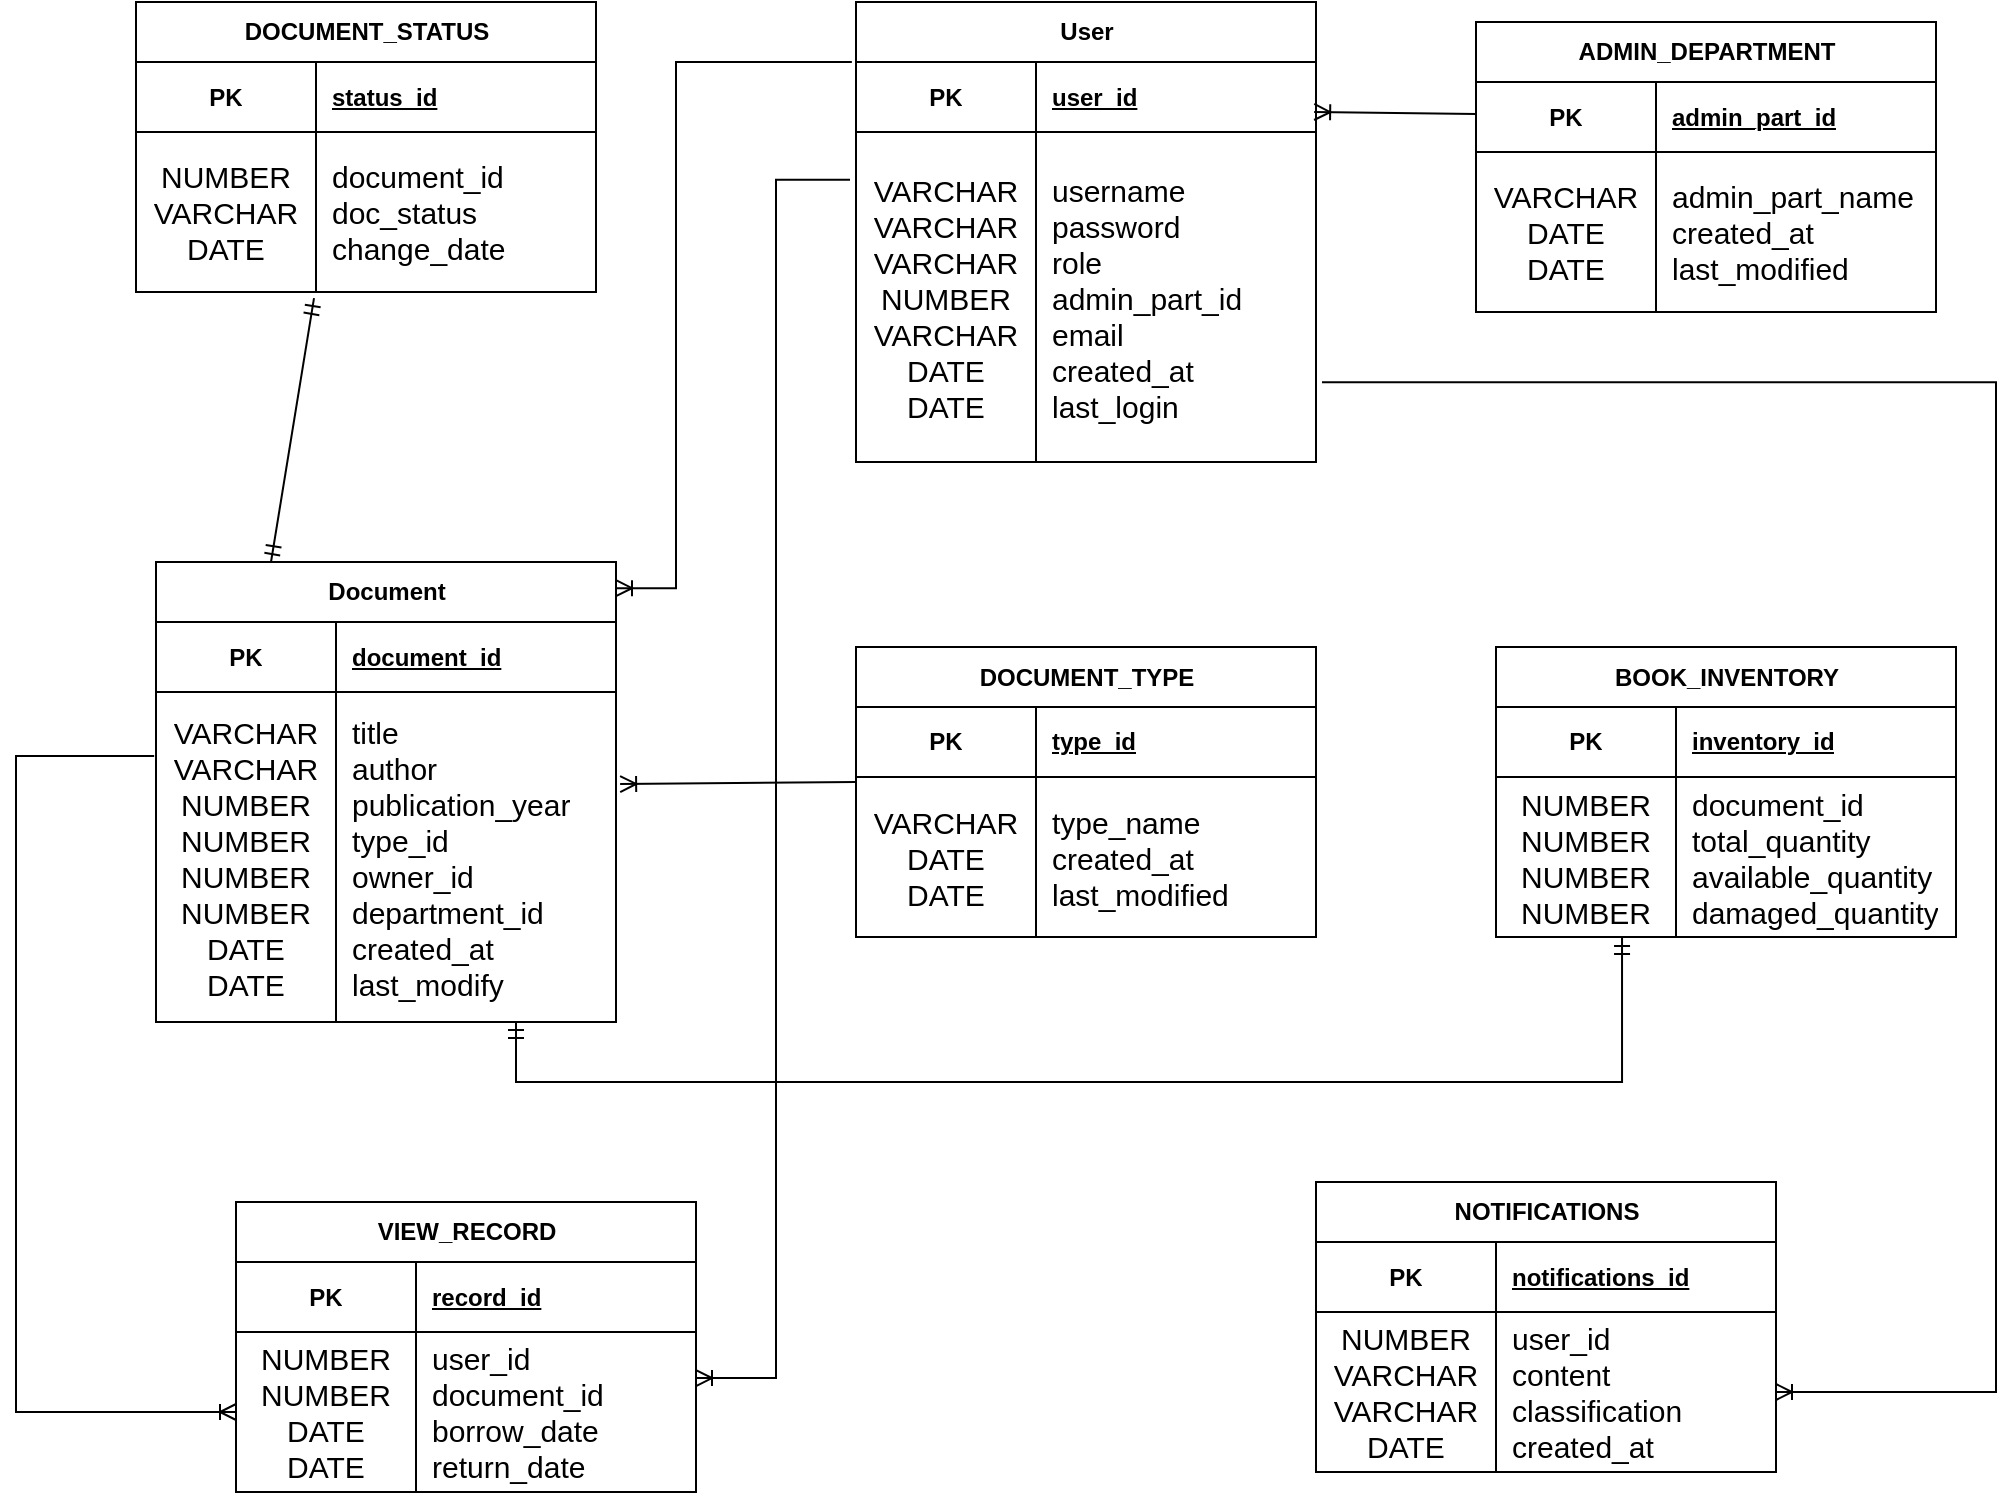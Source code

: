 <mxfile version="24.8.4">
  <diagram name="第 1 页" id="9jmE7oVvj7JaZ1GqrIMp">
    <mxGraphModel dx="1434" dy="738" grid="1" gridSize="10" guides="1" tooltips="1" connect="1" arrows="1" fold="1" page="1" pageScale="1" pageWidth="827" pageHeight="1169" math="0" shadow="0">
      <root>
        <mxCell id="0" />
        <mxCell id="1" parent="0" />
        <mxCell id="cNzb2y3prMMpDemAcMvB-57" value="Document" style="shape=table;startSize=30;container=1;collapsible=1;childLayout=tableLayout;fixedRows=1;rowLines=0;fontStyle=1;align=center;resizeLast=1;html=1;" vertex="1" parent="1">
          <mxGeometry x="200" y="330" width="230" height="230" as="geometry" />
        </mxCell>
        <mxCell id="cNzb2y3prMMpDemAcMvB-58" value="" style="shape=tableRow;horizontal=0;startSize=0;swimlaneHead=0;swimlaneBody=0;fillColor=none;collapsible=0;dropTarget=0;points=[[0,0.5],[1,0.5]];portConstraint=eastwest;top=0;left=0;right=0;bottom=1;" vertex="1" parent="cNzb2y3prMMpDemAcMvB-57">
          <mxGeometry y="30" width="230" height="35" as="geometry" />
        </mxCell>
        <mxCell id="cNzb2y3prMMpDemAcMvB-59" value="PK" style="shape=partialRectangle;connectable=0;fillColor=none;top=0;left=0;bottom=0;right=0;fontStyle=1;overflow=hidden;whiteSpace=wrap;html=1;" vertex="1" parent="cNzb2y3prMMpDemAcMvB-58">
          <mxGeometry width="90" height="35" as="geometry">
            <mxRectangle width="90" height="35" as="alternateBounds" />
          </mxGeometry>
        </mxCell>
        <mxCell id="cNzb2y3prMMpDemAcMvB-60" value="document_id" style="shape=partialRectangle;connectable=0;fillColor=none;top=0;left=0;bottom=0;right=0;align=left;spacingLeft=6;fontStyle=5;overflow=hidden;whiteSpace=wrap;html=1;" vertex="1" parent="cNzb2y3prMMpDemAcMvB-58">
          <mxGeometry x="90" width="140" height="35" as="geometry">
            <mxRectangle width="140" height="35" as="alternateBounds" />
          </mxGeometry>
        </mxCell>
        <mxCell id="cNzb2y3prMMpDemAcMvB-61" value="" style="shape=tableRow;horizontal=0;startSize=0;swimlaneHead=0;swimlaneBody=0;fillColor=none;collapsible=0;dropTarget=0;points=[[0,0.5],[1,0.5]];portConstraint=eastwest;top=0;left=0;right=0;bottom=0;" vertex="1" parent="cNzb2y3prMMpDemAcMvB-57">
          <mxGeometry y="65" width="230" height="165" as="geometry" />
        </mxCell>
        <mxCell id="cNzb2y3prMMpDemAcMvB-62" value="&lt;font style=&quot;font-size: 15px;&quot;&gt;VARCHAR&lt;/font&gt;&lt;div style=&quot;font-size: 15px;&quot;&gt;&lt;font style=&quot;font-size: 15px;&quot;&gt;VARCHAR&lt;/font&gt;&lt;/div&gt;&lt;div style=&quot;font-size: 15px;&quot;&gt;&lt;font style=&quot;font-size: 15px;&quot;&gt;NUMBER&lt;/font&gt;&lt;/div&gt;&lt;div style=&quot;font-size: 15px;&quot;&gt;&lt;font style=&quot;font-size: 15px;&quot;&gt;NUMBER&lt;/font&gt;&lt;/div&gt;&lt;div style=&quot;font-size: 15px;&quot;&gt;&lt;font style=&quot;font-size: 15px;&quot;&gt;NUMBER&lt;/font&gt;&lt;/div&gt;&lt;div style=&quot;font-size: 15px;&quot;&gt;&lt;font style=&quot;font-size: 15px;&quot;&gt;NUMBER&lt;/font&gt;&lt;/div&gt;&lt;div style=&quot;font-size: 15px;&quot;&gt;&lt;font style=&quot;font-size: 15px;&quot;&gt;DATE&lt;/font&gt;&lt;/div&gt;&lt;div style=&quot;font-size: 15px;&quot;&gt;&lt;font style=&quot;font-size: 15px;&quot;&gt;DATE&lt;/font&gt;&lt;/div&gt;" style="shape=partialRectangle;connectable=0;fillColor=none;top=0;left=0;bottom=0;right=0;editable=1;overflow=hidden;whiteSpace=wrap;html=1;" vertex="1" parent="cNzb2y3prMMpDemAcMvB-61">
          <mxGeometry width="90" height="165" as="geometry">
            <mxRectangle width="90" height="165" as="alternateBounds" />
          </mxGeometry>
        </mxCell>
        <mxCell id="cNzb2y3prMMpDemAcMvB-63" value="&lt;div&gt;&lt;div&gt;&lt;font style=&quot;font-size: 15px;&quot;&gt;title&lt;/font&gt;&lt;/div&gt;&lt;/div&gt;&lt;div&gt;&lt;font style=&quot;font-size: 15px;&quot;&gt;author&lt;/font&gt;&lt;/div&gt;&lt;div&gt;&lt;font style=&quot;font-size: 15px;&quot;&gt;publication_year&lt;/font&gt;&lt;/div&gt;&lt;div&gt;&lt;font style=&quot;font-size: 15px;&quot;&gt;type_id&lt;/font&gt;&lt;/div&gt;&lt;div&gt;&lt;font style=&quot;font-size: 15px;&quot;&gt;owner_id&lt;/font&gt;&lt;/div&gt;&lt;div&gt;&lt;font style=&quot;font-size: 15px;&quot;&gt;department_id&lt;/font&gt;&lt;/div&gt;&lt;div&gt;&lt;font style=&quot;font-size: 15px;&quot;&gt;created_at&lt;/font&gt;&lt;/div&gt;&lt;div&gt;&lt;font style=&quot;font-size: 15px;&quot;&gt;last_modify&lt;/font&gt;&lt;/div&gt;" style="shape=partialRectangle;connectable=0;fillColor=none;top=0;left=0;bottom=0;right=0;align=left;spacingLeft=6;overflow=hidden;whiteSpace=wrap;html=1;" vertex="1" parent="cNzb2y3prMMpDemAcMvB-61">
          <mxGeometry x="90" width="140" height="165" as="geometry">
            <mxRectangle width="140" height="165" as="alternateBounds" />
          </mxGeometry>
        </mxCell>
        <mxCell id="cNzb2y3prMMpDemAcMvB-70" value="User" style="shape=table;startSize=30;container=1;collapsible=1;childLayout=tableLayout;fixedRows=1;rowLines=0;fontStyle=1;align=center;resizeLast=1;html=1;" vertex="1" parent="1">
          <mxGeometry x="550" y="50" width="230" height="230" as="geometry" />
        </mxCell>
        <mxCell id="cNzb2y3prMMpDemAcMvB-71" value="" style="shape=tableRow;horizontal=0;startSize=0;swimlaneHead=0;swimlaneBody=0;fillColor=none;collapsible=0;dropTarget=0;points=[[0,0.5],[1,0.5]];portConstraint=eastwest;top=0;left=0;right=0;bottom=1;" vertex="1" parent="cNzb2y3prMMpDemAcMvB-70">
          <mxGeometry y="30" width="230" height="35" as="geometry" />
        </mxCell>
        <mxCell id="cNzb2y3prMMpDemAcMvB-72" value="PK" style="shape=partialRectangle;connectable=0;fillColor=none;top=0;left=0;bottom=0;right=0;fontStyle=1;overflow=hidden;whiteSpace=wrap;html=1;" vertex="1" parent="cNzb2y3prMMpDemAcMvB-71">
          <mxGeometry width="90" height="35" as="geometry">
            <mxRectangle width="90" height="35" as="alternateBounds" />
          </mxGeometry>
        </mxCell>
        <mxCell id="cNzb2y3prMMpDemAcMvB-73" value="user_id" style="shape=partialRectangle;connectable=0;fillColor=none;top=0;left=0;bottom=0;right=0;align=left;spacingLeft=6;fontStyle=5;overflow=hidden;whiteSpace=wrap;html=1;" vertex="1" parent="cNzb2y3prMMpDemAcMvB-71">
          <mxGeometry x="90" width="140" height="35" as="geometry">
            <mxRectangle width="140" height="35" as="alternateBounds" />
          </mxGeometry>
        </mxCell>
        <mxCell id="cNzb2y3prMMpDemAcMvB-74" value="" style="shape=tableRow;horizontal=0;startSize=0;swimlaneHead=0;swimlaneBody=0;fillColor=none;collapsible=0;dropTarget=0;points=[[0,0.5],[1,0.5]];portConstraint=eastwest;top=0;left=0;right=0;bottom=0;" vertex="1" parent="cNzb2y3prMMpDemAcMvB-70">
          <mxGeometry y="65" width="230" height="165" as="geometry" />
        </mxCell>
        <mxCell id="cNzb2y3prMMpDemAcMvB-75" value="&lt;div&gt;&lt;span style=&quot;font-size: 15px;&quot;&gt;VARCHAR&lt;/span&gt;&lt;/div&gt;&lt;div&gt;&lt;span style=&quot;font-size: 15px;&quot;&gt;VARCHAR&lt;/span&gt;&lt;span style=&quot;font-size: 15px;&quot;&gt;&lt;/span&gt;&lt;/div&gt;&lt;div&gt;&lt;span style=&quot;font-size: 15px;&quot;&gt;VARCHAR&lt;/span&gt;&lt;span style=&quot;font-size: 15px;&quot;&gt;&lt;/span&gt;&lt;/div&gt;&lt;div&gt;&lt;span style=&quot;font-size: 15px;&quot;&gt;NUMBER&lt;/span&gt;&lt;/div&gt;&lt;div&gt;&lt;span style=&quot;font-size: 15px;&quot;&gt;VARCHAR&lt;/span&gt;&lt;span style=&quot;font-size: 15px;&quot;&gt;&lt;/span&gt;&lt;/div&gt;&lt;div&gt;&lt;span style=&quot;font-size: 15px;&quot;&gt;DATE&lt;/span&gt;&lt;/div&gt;&lt;div&gt;&lt;span style=&quot;font-size: 15px;&quot;&gt;DATE&lt;/span&gt;&lt;/div&gt;" style="shape=partialRectangle;connectable=0;fillColor=none;top=0;left=0;bottom=0;right=0;editable=1;overflow=hidden;whiteSpace=wrap;html=1;" vertex="1" parent="cNzb2y3prMMpDemAcMvB-74">
          <mxGeometry width="90" height="165" as="geometry">
            <mxRectangle width="90" height="165" as="alternateBounds" />
          </mxGeometry>
        </mxCell>
        <mxCell id="cNzb2y3prMMpDemAcMvB-76" value="&lt;div&gt;&lt;div&gt;&lt;span style=&quot;font-size: 15px;&quot;&gt;username&lt;/span&gt;&lt;/div&gt;&lt;/div&gt;&lt;div&gt;&lt;span style=&quot;font-size: 15px;&quot;&gt;password&lt;/span&gt;&lt;/div&gt;&lt;div&gt;&lt;span style=&quot;font-size: 15px;&quot;&gt;role&lt;/span&gt;&lt;/div&gt;&lt;div&gt;&lt;span style=&quot;font-size: 15px;&quot;&gt;admin_part_id&lt;/span&gt;&lt;/div&gt;&lt;div&gt;&lt;span style=&quot;font-size: 15px;&quot;&gt;email&lt;/span&gt;&lt;/div&gt;&lt;div&gt;&lt;span style=&quot;font-size: 15px;&quot;&gt;created_at&lt;/span&gt;&lt;/div&gt;&lt;div&gt;&lt;span style=&quot;font-size: 15px;&quot;&gt;last_login&lt;/span&gt;&lt;/div&gt;" style="shape=partialRectangle;connectable=0;fillColor=none;top=0;left=0;bottom=0;right=0;align=left;spacingLeft=6;overflow=hidden;whiteSpace=wrap;html=1;" vertex="1" parent="cNzb2y3prMMpDemAcMvB-74">
          <mxGeometry x="90" width="140" height="165" as="geometry">
            <mxRectangle width="140" height="165" as="alternateBounds" />
          </mxGeometry>
        </mxCell>
        <mxCell id="cNzb2y3prMMpDemAcMvB-77" value="ADMIN_DEPARTMENT" style="shape=table;startSize=30;container=1;collapsible=1;childLayout=tableLayout;fixedRows=1;rowLines=0;fontStyle=1;align=center;resizeLast=1;html=1;" vertex="1" parent="1">
          <mxGeometry x="860" y="60" width="230" height="145" as="geometry" />
        </mxCell>
        <mxCell id="cNzb2y3prMMpDemAcMvB-78" value="" style="shape=tableRow;horizontal=0;startSize=0;swimlaneHead=0;swimlaneBody=0;fillColor=none;collapsible=0;dropTarget=0;points=[[0,0.5],[1,0.5]];portConstraint=eastwest;top=0;left=0;right=0;bottom=1;" vertex="1" parent="cNzb2y3prMMpDemAcMvB-77">
          <mxGeometry y="30" width="230" height="35" as="geometry" />
        </mxCell>
        <mxCell id="cNzb2y3prMMpDemAcMvB-79" value="PK" style="shape=partialRectangle;connectable=0;fillColor=none;top=0;left=0;bottom=0;right=0;fontStyle=1;overflow=hidden;whiteSpace=wrap;html=1;" vertex="1" parent="cNzb2y3prMMpDemAcMvB-78">
          <mxGeometry width="90" height="35" as="geometry">
            <mxRectangle width="90" height="35" as="alternateBounds" />
          </mxGeometry>
        </mxCell>
        <mxCell id="cNzb2y3prMMpDemAcMvB-80" value="admin_part_id" style="shape=partialRectangle;connectable=0;fillColor=none;top=0;left=0;bottom=0;right=0;align=left;spacingLeft=6;fontStyle=5;overflow=hidden;whiteSpace=wrap;html=1;" vertex="1" parent="cNzb2y3prMMpDemAcMvB-78">
          <mxGeometry x="90" width="140" height="35" as="geometry">
            <mxRectangle width="140" height="35" as="alternateBounds" />
          </mxGeometry>
        </mxCell>
        <mxCell id="cNzb2y3prMMpDemAcMvB-81" value="" style="shape=tableRow;horizontal=0;startSize=0;swimlaneHead=0;swimlaneBody=0;fillColor=none;collapsible=0;dropTarget=0;points=[[0,0.5],[1,0.5]];portConstraint=eastwest;top=0;left=0;right=0;bottom=0;" vertex="1" parent="cNzb2y3prMMpDemAcMvB-77">
          <mxGeometry y="65" width="230" height="80" as="geometry" />
        </mxCell>
        <mxCell id="cNzb2y3prMMpDemAcMvB-82" value="&lt;div&gt;&lt;span style=&quot;font-size: 15px;&quot;&gt;VARCHAR&lt;/span&gt;&lt;/div&gt;&lt;div&gt;&lt;span style=&quot;font-size: 15px;&quot;&gt;DATE&lt;/span&gt;&lt;/div&gt;&lt;div&gt;&lt;span style=&quot;font-size: 15px;&quot;&gt;DATE&lt;/span&gt;&lt;/div&gt;" style="shape=partialRectangle;connectable=0;fillColor=none;top=0;left=0;bottom=0;right=0;editable=1;overflow=hidden;whiteSpace=wrap;html=1;" vertex="1" parent="cNzb2y3prMMpDemAcMvB-81">
          <mxGeometry width="90" height="80" as="geometry">
            <mxRectangle width="90" height="80" as="alternateBounds" />
          </mxGeometry>
        </mxCell>
        <mxCell id="cNzb2y3prMMpDemAcMvB-83" value="&lt;span style=&quot;font-size: 15px;&quot;&gt;admin_part_name&lt;/span&gt;&lt;div&gt;&lt;span style=&quot;font-size: 15px;&quot;&gt;created_at&lt;/span&gt;&lt;/div&gt;&lt;div&gt;&lt;span style=&quot;font-size: 15px;&quot;&gt;last_modified&lt;/span&gt;&lt;/div&gt;" style="shape=partialRectangle;connectable=0;fillColor=none;top=0;left=0;bottom=0;right=0;align=left;spacingLeft=6;overflow=hidden;whiteSpace=wrap;html=1;" vertex="1" parent="cNzb2y3prMMpDemAcMvB-81">
          <mxGeometry x="90" width="140" height="80" as="geometry">
            <mxRectangle width="140" height="80" as="alternateBounds" />
          </mxGeometry>
        </mxCell>
        <mxCell id="cNzb2y3prMMpDemAcMvB-91" value="DOCUMENT_TYPE" style="shape=table;startSize=30;container=1;collapsible=1;childLayout=tableLayout;fixedRows=1;rowLines=0;fontStyle=1;align=center;resizeLast=1;html=1;" vertex="1" parent="1">
          <mxGeometry x="550" y="372.5" width="230" height="145" as="geometry" />
        </mxCell>
        <mxCell id="cNzb2y3prMMpDemAcMvB-92" value="" style="shape=tableRow;horizontal=0;startSize=0;swimlaneHead=0;swimlaneBody=0;fillColor=none;collapsible=0;dropTarget=0;points=[[0,0.5],[1,0.5]];portConstraint=eastwest;top=0;left=0;right=0;bottom=1;" vertex="1" parent="cNzb2y3prMMpDemAcMvB-91">
          <mxGeometry y="30" width="230" height="35" as="geometry" />
        </mxCell>
        <mxCell id="cNzb2y3prMMpDemAcMvB-93" value="PK" style="shape=partialRectangle;connectable=0;fillColor=none;top=0;left=0;bottom=0;right=0;fontStyle=1;overflow=hidden;whiteSpace=wrap;html=1;" vertex="1" parent="cNzb2y3prMMpDemAcMvB-92">
          <mxGeometry width="90" height="35" as="geometry">
            <mxRectangle width="90" height="35" as="alternateBounds" />
          </mxGeometry>
        </mxCell>
        <mxCell id="cNzb2y3prMMpDemAcMvB-94" value="type_id" style="shape=partialRectangle;connectable=0;fillColor=none;top=0;left=0;bottom=0;right=0;align=left;spacingLeft=6;fontStyle=5;overflow=hidden;whiteSpace=wrap;html=1;" vertex="1" parent="cNzb2y3prMMpDemAcMvB-92">
          <mxGeometry x="90" width="140" height="35" as="geometry">
            <mxRectangle width="140" height="35" as="alternateBounds" />
          </mxGeometry>
        </mxCell>
        <mxCell id="cNzb2y3prMMpDemAcMvB-95" value="" style="shape=tableRow;horizontal=0;startSize=0;swimlaneHead=0;swimlaneBody=0;fillColor=none;collapsible=0;dropTarget=0;points=[[0,0.5],[1,0.5]];portConstraint=eastwest;top=0;left=0;right=0;bottom=0;" vertex="1" parent="cNzb2y3prMMpDemAcMvB-91">
          <mxGeometry y="65" width="230" height="80" as="geometry" />
        </mxCell>
        <mxCell id="cNzb2y3prMMpDemAcMvB-96" value="&lt;div&gt;&lt;span style=&quot;font-size: 15px;&quot;&gt;VARCHAR&lt;/span&gt;&lt;/div&gt;&lt;div&gt;&lt;span style=&quot;font-size: 15px;&quot;&gt;DATE&lt;/span&gt;&lt;/div&gt;&lt;div&gt;&lt;span style=&quot;font-size: 15px;&quot;&gt;DATE&lt;/span&gt;&lt;/div&gt;" style="shape=partialRectangle;connectable=0;fillColor=none;top=0;left=0;bottom=0;right=0;editable=1;overflow=hidden;whiteSpace=wrap;html=1;" vertex="1" parent="cNzb2y3prMMpDemAcMvB-95">
          <mxGeometry width="90" height="80" as="geometry">
            <mxRectangle width="90" height="80" as="alternateBounds" />
          </mxGeometry>
        </mxCell>
        <mxCell id="cNzb2y3prMMpDemAcMvB-97" value="&lt;span style=&quot;font-size: 15px;&quot;&gt;type_name&lt;/span&gt;&lt;div&gt;&lt;span style=&quot;font-size: 15px;&quot;&gt;created_at&lt;/span&gt;&lt;/div&gt;&lt;div&gt;&lt;span style=&quot;font-size: 15px;&quot;&gt;last_modified&lt;/span&gt;&lt;/div&gt;" style="shape=partialRectangle;connectable=0;fillColor=none;top=0;left=0;bottom=0;right=0;align=left;spacingLeft=6;overflow=hidden;whiteSpace=wrap;html=1;" vertex="1" parent="cNzb2y3prMMpDemAcMvB-95">
          <mxGeometry x="90" width="140" height="80" as="geometry">
            <mxRectangle width="140" height="80" as="alternateBounds" />
          </mxGeometry>
        </mxCell>
        <mxCell id="cNzb2y3prMMpDemAcMvB-98" value="DOCUMENT_STATUS" style="shape=table;startSize=30;container=1;collapsible=1;childLayout=tableLayout;fixedRows=1;rowLines=0;fontStyle=1;align=center;resizeLast=1;html=1;" vertex="1" parent="1">
          <mxGeometry x="190" y="50" width="230" height="145" as="geometry" />
        </mxCell>
        <mxCell id="cNzb2y3prMMpDemAcMvB-99" value="" style="shape=tableRow;horizontal=0;startSize=0;swimlaneHead=0;swimlaneBody=0;fillColor=none;collapsible=0;dropTarget=0;points=[[0,0.5],[1,0.5]];portConstraint=eastwest;top=0;left=0;right=0;bottom=1;" vertex="1" parent="cNzb2y3prMMpDemAcMvB-98">
          <mxGeometry y="30" width="230" height="35" as="geometry" />
        </mxCell>
        <mxCell id="cNzb2y3prMMpDemAcMvB-100" value="PK" style="shape=partialRectangle;connectable=0;fillColor=none;top=0;left=0;bottom=0;right=0;fontStyle=1;overflow=hidden;whiteSpace=wrap;html=1;" vertex="1" parent="cNzb2y3prMMpDemAcMvB-99">
          <mxGeometry width="90" height="35" as="geometry">
            <mxRectangle width="90" height="35" as="alternateBounds" />
          </mxGeometry>
        </mxCell>
        <mxCell id="cNzb2y3prMMpDemAcMvB-101" value="status_id" style="shape=partialRectangle;connectable=0;fillColor=none;top=0;left=0;bottom=0;right=0;align=left;spacingLeft=6;fontStyle=5;overflow=hidden;whiteSpace=wrap;html=1;" vertex="1" parent="cNzb2y3prMMpDemAcMvB-99">
          <mxGeometry x="90" width="140" height="35" as="geometry">
            <mxRectangle width="140" height="35" as="alternateBounds" />
          </mxGeometry>
        </mxCell>
        <mxCell id="cNzb2y3prMMpDemAcMvB-102" value="" style="shape=tableRow;horizontal=0;startSize=0;swimlaneHead=0;swimlaneBody=0;fillColor=none;collapsible=0;dropTarget=0;points=[[0,0.5],[1,0.5]];portConstraint=eastwest;top=0;left=0;right=0;bottom=0;" vertex="1" parent="cNzb2y3prMMpDemAcMvB-98">
          <mxGeometry y="65" width="230" height="80" as="geometry" />
        </mxCell>
        <mxCell id="cNzb2y3prMMpDemAcMvB-103" value="&lt;div&gt;&lt;span style=&quot;font-size: 15px;&quot;&gt;NUMBER&lt;/span&gt;&lt;/div&gt;&lt;div&gt;&lt;span style=&quot;font-size: 15px;&quot;&gt;VARCHAR&lt;/span&gt;&lt;/div&gt;&lt;div&gt;&lt;span style=&quot;font-size: 15px;&quot;&gt;DATE&lt;/span&gt;&lt;/div&gt;" style="shape=partialRectangle;connectable=0;fillColor=none;top=0;left=0;bottom=0;right=0;editable=1;overflow=hidden;whiteSpace=wrap;html=1;" vertex="1" parent="cNzb2y3prMMpDemAcMvB-102">
          <mxGeometry width="90" height="80" as="geometry">
            <mxRectangle width="90" height="80" as="alternateBounds" />
          </mxGeometry>
        </mxCell>
        <mxCell id="cNzb2y3prMMpDemAcMvB-104" value="&lt;span style=&quot;font-size: 15px;&quot;&gt;document_id&lt;/span&gt;&lt;div&gt;&lt;span style=&quot;font-size: 15px;&quot;&gt;doc_status&lt;/span&gt;&lt;/div&gt;&lt;div&gt;&lt;span style=&quot;font-size: 15px;&quot;&gt;change_date&lt;/span&gt;&lt;/div&gt;" style="shape=partialRectangle;connectable=0;fillColor=none;top=0;left=0;bottom=0;right=0;align=left;spacingLeft=6;overflow=hidden;whiteSpace=wrap;html=1;" vertex="1" parent="cNzb2y3prMMpDemAcMvB-102">
          <mxGeometry x="90" width="140" height="80" as="geometry">
            <mxRectangle width="140" height="80" as="alternateBounds" />
          </mxGeometry>
        </mxCell>
        <mxCell id="cNzb2y3prMMpDemAcMvB-105" value="VIEW_RECORD" style="shape=table;startSize=30;container=1;collapsible=1;childLayout=tableLayout;fixedRows=1;rowLines=0;fontStyle=1;align=center;resizeLast=1;html=1;" vertex="1" parent="1">
          <mxGeometry x="240" y="650" width="230" height="145" as="geometry" />
        </mxCell>
        <mxCell id="cNzb2y3prMMpDemAcMvB-106" value="" style="shape=tableRow;horizontal=0;startSize=0;swimlaneHead=0;swimlaneBody=0;fillColor=none;collapsible=0;dropTarget=0;points=[[0,0.5],[1,0.5]];portConstraint=eastwest;top=0;left=0;right=0;bottom=1;" vertex="1" parent="cNzb2y3prMMpDemAcMvB-105">
          <mxGeometry y="30" width="230" height="35" as="geometry" />
        </mxCell>
        <mxCell id="cNzb2y3prMMpDemAcMvB-107" value="PK" style="shape=partialRectangle;connectable=0;fillColor=none;top=0;left=0;bottom=0;right=0;fontStyle=1;overflow=hidden;whiteSpace=wrap;html=1;" vertex="1" parent="cNzb2y3prMMpDemAcMvB-106">
          <mxGeometry width="90" height="35" as="geometry">
            <mxRectangle width="90" height="35" as="alternateBounds" />
          </mxGeometry>
        </mxCell>
        <mxCell id="cNzb2y3prMMpDemAcMvB-108" value="record_id" style="shape=partialRectangle;connectable=0;fillColor=none;top=0;left=0;bottom=0;right=0;align=left;spacingLeft=6;fontStyle=5;overflow=hidden;whiteSpace=wrap;html=1;" vertex="1" parent="cNzb2y3prMMpDemAcMvB-106">
          <mxGeometry x="90" width="140" height="35" as="geometry">
            <mxRectangle width="140" height="35" as="alternateBounds" />
          </mxGeometry>
        </mxCell>
        <mxCell id="cNzb2y3prMMpDemAcMvB-109" value="" style="shape=tableRow;horizontal=0;startSize=0;swimlaneHead=0;swimlaneBody=0;fillColor=none;collapsible=0;dropTarget=0;points=[[0,0.5],[1,0.5]];portConstraint=eastwest;top=0;left=0;right=0;bottom=0;" vertex="1" parent="cNzb2y3prMMpDemAcMvB-105">
          <mxGeometry y="65" width="230" height="80" as="geometry" />
        </mxCell>
        <mxCell id="cNzb2y3prMMpDemAcMvB-110" value="&lt;div&gt;&lt;span style=&quot;font-size: 15px;&quot;&gt;NUMBER&lt;/span&gt;&lt;/div&gt;&lt;div&gt;&lt;span style=&quot;font-size: 15px;&quot;&gt;NUMBER&lt;/span&gt;&lt;/div&gt;&lt;div&gt;&lt;span style=&quot;font-size: 15px;&quot;&gt;DATE&lt;/span&gt;&lt;/div&gt;&lt;div&gt;&lt;span style=&quot;font-size: 15px;&quot;&gt;DATE&lt;/span&gt;&lt;/div&gt;" style="shape=partialRectangle;connectable=0;fillColor=none;top=0;left=0;bottom=0;right=0;editable=1;overflow=hidden;whiteSpace=wrap;html=1;" vertex="1" parent="cNzb2y3prMMpDemAcMvB-109">
          <mxGeometry width="90" height="80" as="geometry">
            <mxRectangle width="90" height="80" as="alternateBounds" />
          </mxGeometry>
        </mxCell>
        <mxCell id="cNzb2y3prMMpDemAcMvB-111" value="&lt;span style=&quot;font-size: 15px;&quot;&gt;user_id&lt;/span&gt;&lt;div&gt;&lt;span style=&quot;font-size: 15px;&quot;&gt;document_id&lt;/span&gt;&lt;/div&gt;&lt;div&gt;&lt;span style=&quot;font-size: 15px;&quot;&gt;borrow_date&lt;/span&gt;&lt;/div&gt;&lt;div&gt;&lt;span style=&quot;font-size: 15px;&quot;&gt;return_date&lt;/span&gt;&lt;/div&gt;" style="shape=partialRectangle;connectable=0;fillColor=none;top=0;left=0;bottom=0;right=0;align=left;spacingLeft=6;overflow=hidden;whiteSpace=wrap;html=1;" vertex="1" parent="cNzb2y3prMMpDemAcMvB-109">
          <mxGeometry x="90" width="140" height="80" as="geometry">
            <mxRectangle width="140" height="80" as="alternateBounds" />
          </mxGeometry>
        </mxCell>
        <mxCell id="cNzb2y3prMMpDemAcMvB-119" value="NOTIFICATIONS" style="shape=table;startSize=30;container=1;collapsible=1;childLayout=tableLayout;fixedRows=1;rowLines=0;fontStyle=1;align=center;resizeLast=1;html=1;" vertex="1" parent="1">
          <mxGeometry x="780" y="640" width="230" height="145" as="geometry" />
        </mxCell>
        <mxCell id="cNzb2y3prMMpDemAcMvB-120" value="" style="shape=tableRow;horizontal=0;startSize=0;swimlaneHead=0;swimlaneBody=0;fillColor=none;collapsible=0;dropTarget=0;points=[[0,0.5],[1,0.5]];portConstraint=eastwest;top=0;left=0;right=0;bottom=1;" vertex="1" parent="cNzb2y3prMMpDemAcMvB-119">
          <mxGeometry y="30" width="230" height="35" as="geometry" />
        </mxCell>
        <mxCell id="cNzb2y3prMMpDemAcMvB-121" value="PK" style="shape=partialRectangle;connectable=0;fillColor=none;top=0;left=0;bottom=0;right=0;fontStyle=1;overflow=hidden;whiteSpace=wrap;html=1;" vertex="1" parent="cNzb2y3prMMpDemAcMvB-120">
          <mxGeometry width="90" height="35" as="geometry">
            <mxRectangle width="90" height="35" as="alternateBounds" />
          </mxGeometry>
        </mxCell>
        <mxCell id="cNzb2y3prMMpDemAcMvB-122" value="notifications_id" style="shape=partialRectangle;connectable=0;fillColor=none;top=0;left=0;bottom=0;right=0;align=left;spacingLeft=6;fontStyle=5;overflow=hidden;whiteSpace=wrap;html=1;" vertex="1" parent="cNzb2y3prMMpDemAcMvB-120">
          <mxGeometry x="90" width="140" height="35" as="geometry">
            <mxRectangle width="140" height="35" as="alternateBounds" />
          </mxGeometry>
        </mxCell>
        <mxCell id="cNzb2y3prMMpDemAcMvB-123" value="" style="shape=tableRow;horizontal=0;startSize=0;swimlaneHead=0;swimlaneBody=0;fillColor=none;collapsible=0;dropTarget=0;points=[[0,0.5],[1,0.5]];portConstraint=eastwest;top=0;left=0;right=0;bottom=0;" vertex="1" parent="cNzb2y3prMMpDemAcMvB-119">
          <mxGeometry y="65" width="230" height="80" as="geometry" />
        </mxCell>
        <mxCell id="cNzb2y3prMMpDemAcMvB-124" value="&lt;div&gt;&lt;span style=&quot;font-size: 15px;&quot;&gt;NUMBER&lt;/span&gt;&lt;/div&gt;&lt;div&gt;&lt;span style=&quot;font-size: 15px;&quot;&gt;VARCHAR&lt;/span&gt;&lt;/div&gt;&lt;div&gt;&lt;span style=&quot;font-size: 15px;&quot;&gt;VARCHAR&lt;/span&gt;&lt;/div&gt;&lt;div&gt;&lt;span style=&quot;font-size: 15px;&quot;&gt;DATE&lt;/span&gt;&lt;/div&gt;" style="shape=partialRectangle;connectable=0;fillColor=none;top=0;left=0;bottom=0;right=0;editable=1;overflow=hidden;whiteSpace=wrap;html=1;" vertex="1" parent="cNzb2y3prMMpDemAcMvB-123">
          <mxGeometry width="90" height="80" as="geometry">
            <mxRectangle width="90" height="80" as="alternateBounds" />
          </mxGeometry>
        </mxCell>
        <mxCell id="cNzb2y3prMMpDemAcMvB-125" value="&lt;span style=&quot;font-size: 15px;&quot;&gt;user_id&lt;/span&gt;&lt;div&gt;&lt;span style=&quot;font-size: 15px;&quot;&gt;content&lt;br&gt;&lt;/span&gt;&lt;div&gt;&lt;span style=&quot;font-size: 15px;&quot;&gt;classification&lt;/span&gt;&lt;/div&gt;&lt;div&gt;&lt;span style=&quot;font-size: 15px;&quot;&gt;created_at&lt;/span&gt;&lt;/div&gt;&lt;/div&gt;" style="shape=partialRectangle;connectable=0;fillColor=none;top=0;left=0;bottom=0;right=0;align=left;spacingLeft=6;overflow=hidden;whiteSpace=wrap;html=1;" vertex="1" parent="cNzb2y3prMMpDemAcMvB-123">
          <mxGeometry x="90" width="140" height="80" as="geometry">
            <mxRectangle width="140" height="80" as="alternateBounds" />
          </mxGeometry>
        </mxCell>
        <mxCell id="cNzb2y3prMMpDemAcMvB-126" value="BOOK_INVENTORY" style="shape=table;startSize=30;container=1;collapsible=1;childLayout=tableLayout;fixedRows=1;rowLines=0;fontStyle=1;align=center;resizeLast=1;html=1;" vertex="1" parent="1">
          <mxGeometry x="870" y="372.5" width="230" height="145" as="geometry" />
        </mxCell>
        <mxCell id="cNzb2y3prMMpDemAcMvB-127" value="" style="shape=tableRow;horizontal=0;startSize=0;swimlaneHead=0;swimlaneBody=0;fillColor=none;collapsible=0;dropTarget=0;points=[[0,0.5],[1,0.5]];portConstraint=eastwest;top=0;left=0;right=0;bottom=1;" vertex="1" parent="cNzb2y3prMMpDemAcMvB-126">
          <mxGeometry y="30" width="230" height="35" as="geometry" />
        </mxCell>
        <mxCell id="cNzb2y3prMMpDemAcMvB-128" value="PK" style="shape=partialRectangle;connectable=0;fillColor=none;top=0;left=0;bottom=0;right=0;fontStyle=1;overflow=hidden;whiteSpace=wrap;html=1;" vertex="1" parent="cNzb2y3prMMpDemAcMvB-127">
          <mxGeometry width="90" height="35" as="geometry">
            <mxRectangle width="90" height="35" as="alternateBounds" />
          </mxGeometry>
        </mxCell>
        <mxCell id="cNzb2y3prMMpDemAcMvB-129" value="inventory_id" style="shape=partialRectangle;connectable=0;fillColor=none;top=0;left=0;bottom=0;right=0;align=left;spacingLeft=6;fontStyle=5;overflow=hidden;whiteSpace=wrap;html=1;" vertex="1" parent="cNzb2y3prMMpDemAcMvB-127">
          <mxGeometry x="90" width="140" height="35" as="geometry">
            <mxRectangle width="140" height="35" as="alternateBounds" />
          </mxGeometry>
        </mxCell>
        <mxCell id="cNzb2y3prMMpDemAcMvB-130" value="" style="shape=tableRow;horizontal=0;startSize=0;swimlaneHead=0;swimlaneBody=0;fillColor=none;collapsible=0;dropTarget=0;points=[[0,0.5],[1,0.5]];portConstraint=eastwest;top=0;left=0;right=0;bottom=0;" vertex="1" parent="cNzb2y3prMMpDemAcMvB-126">
          <mxGeometry y="65" width="230" height="80" as="geometry" />
        </mxCell>
        <mxCell id="cNzb2y3prMMpDemAcMvB-131" value="&lt;span style=&quot;font-size: 15px;&quot;&gt;NUMBER&lt;/span&gt;&lt;div&gt;&lt;span style=&quot;font-size: 15px;&quot;&gt;NUMBER&lt;/span&gt;&lt;span style=&quot;font-size: 15px;&quot;&gt;&lt;/span&gt;&lt;/div&gt;&lt;div&gt;&lt;span style=&quot;font-size: 15px;&quot;&gt;NUMBER&lt;/span&gt;&lt;span style=&quot;font-size: 15px;&quot;&gt;&lt;/span&gt;&lt;/div&gt;&lt;div&gt;&lt;span style=&quot;font-size: 15px;&quot;&gt;NUMBER&lt;/span&gt;&lt;span style=&quot;font-size: 15px;&quot;&gt;&lt;/span&gt;&lt;/div&gt;" style="shape=partialRectangle;connectable=0;fillColor=none;top=0;left=0;bottom=0;right=0;editable=1;overflow=hidden;whiteSpace=wrap;html=1;" vertex="1" parent="cNzb2y3prMMpDemAcMvB-130">
          <mxGeometry width="90" height="80" as="geometry">
            <mxRectangle width="90" height="80" as="alternateBounds" />
          </mxGeometry>
        </mxCell>
        <mxCell id="cNzb2y3prMMpDemAcMvB-132" value="&lt;span style=&quot;font-size: 15px;&quot;&gt;document_id&lt;/span&gt;&lt;div&gt;&lt;span style=&quot;font-size: 15px;&quot;&gt;total_quantity&lt;/span&gt;&lt;/div&gt;&lt;div&gt;&lt;span style=&quot;font-size: 15px;&quot;&gt;available_quantity&lt;/span&gt;&lt;/div&gt;&lt;div&gt;&lt;span style=&quot;font-size: 15px;&quot;&gt;damaged_quantity&lt;/span&gt;&lt;/div&gt;" style="shape=partialRectangle;connectable=0;fillColor=none;top=0;left=0;bottom=0;right=0;align=left;spacingLeft=6;overflow=hidden;whiteSpace=wrap;html=1;" vertex="1" parent="cNzb2y3prMMpDemAcMvB-130">
          <mxGeometry x="90" width="140" height="80" as="geometry">
            <mxRectangle width="140" height="80" as="alternateBounds" />
          </mxGeometry>
        </mxCell>
        <mxCell id="cNzb2y3prMMpDemAcMvB-135" value="" style="fontSize=12;html=1;endArrow=ERmandOne;startArrow=ERmandOne;rounded=0;exitX=0.387;exitY=1.038;exitDx=0;exitDy=0;exitPerimeter=0;entryX=0.25;entryY=0;entryDx=0;entryDy=0;" edge="1" parent="1" source="cNzb2y3prMMpDemAcMvB-102" target="cNzb2y3prMMpDemAcMvB-57">
          <mxGeometry width="100" height="100" relative="1" as="geometry">
            <mxPoint x="100" y="580" as="sourcePoint" />
            <mxPoint x="200" y="480" as="targetPoint" />
          </mxGeometry>
        </mxCell>
        <mxCell id="cNzb2y3prMMpDemAcMvB-136" value="" style="edgeStyle=elbowEdgeStyle;fontSize=12;html=1;endArrow=ERoneToMany;rounded=0;entryX=0;entryY=0.5;entryDx=0;entryDy=0;exitX=-0.004;exitY=0.194;exitDx=0;exitDy=0;exitPerimeter=0;" edge="1" parent="1" source="cNzb2y3prMMpDemAcMvB-61" target="cNzb2y3prMMpDemAcMvB-109">
          <mxGeometry width="100" height="100" relative="1" as="geometry">
            <mxPoint x="80" y="690" as="sourcePoint" />
            <mxPoint x="180" y="590" as="targetPoint" />
            <Array as="points">
              <mxPoint x="130" y="590" />
            </Array>
          </mxGeometry>
        </mxCell>
        <mxCell id="cNzb2y3prMMpDemAcMvB-137" value="" style="edgeStyle=elbowEdgeStyle;fontSize=12;html=1;endArrow=ERoneToMany;rounded=0;entryX=1;entryY=0.288;entryDx=0;entryDy=0;exitX=-0.013;exitY=0.145;exitDx=0;exitDy=0;exitPerimeter=0;entryPerimeter=0;" edge="1" parent="1" source="cNzb2y3prMMpDemAcMvB-74" target="cNzb2y3prMMpDemAcMvB-109">
          <mxGeometry width="100" height="100" relative="1" as="geometry">
            <mxPoint x="579" y="490" as="sourcePoint" />
            <mxPoint x="620" y="818" as="targetPoint" />
            <Array as="points">
              <mxPoint x="510" y="653" />
            </Array>
          </mxGeometry>
        </mxCell>
        <mxCell id="cNzb2y3prMMpDemAcMvB-138" value="" style="edgeStyle=elbowEdgeStyle;fontSize=12;html=1;endArrow=ERoneToMany;rounded=0;entryX=1.009;entryY=0.057;entryDx=0;entryDy=0;exitX=-0.013;exitY=0.145;exitDx=0;exitDy=0;exitPerimeter=0;entryPerimeter=0;" edge="1" parent="1">
          <mxGeometry width="100" height="100" relative="1" as="geometry">
            <mxPoint x="547.93" y="80" as="sourcePoint" />
            <mxPoint x="430.0" y="343.11" as="targetPoint" />
            <Array as="points">
              <mxPoint x="460" y="210" />
            </Array>
          </mxGeometry>
        </mxCell>
        <mxCell id="cNzb2y3prMMpDemAcMvB-139" value="" style="fontSize=12;html=1;endArrow=ERoneToMany;rounded=0;entryX=1.009;entryY=0.279;entryDx=0;entryDy=0;exitX=-0.013;exitY=0.145;exitDx=0;exitDy=0;exitPerimeter=0;entryPerimeter=0;" edge="1" parent="1" target="cNzb2y3prMMpDemAcMvB-61">
          <mxGeometry width="100" height="100" relative="1" as="geometry">
            <mxPoint x="550" y="440" as="sourcePoint" />
            <mxPoint x="432.07" y="703.11" as="targetPoint" />
          </mxGeometry>
        </mxCell>
        <mxCell id="cNzb2y3prMMpDemAcMvB-140" value="" style="edgeStyle=elbowEdgeStyle;fontSize=12;html=1;endArrow=ERmandOne;startArrow=ERmandOne;rounded=0;exitX=1.013;exitY=0.879;exitDx=0;exitDy=0;exitPerimeter=0;entryX=0.274;entryY=1.006;entryDx=0;entryDy=0;entryPerimeter=0;elbow=vertical;" edge="1" parent="1" target="cNzb2y3prMMpDemAcMvB-130">
          <mxGeometry width="100" height="100" relative="1" as="geometry">
            <mxPoint x="380" y="560.055" as="sourcePoint" />
            <mxPoint x="926.03" y="540" as="targetPoint" />
            <Array as="points">
              <mxPoint x="660" y="590" />
            </Array>
          </mxGeometry>
        </mxCell>
        <mxCell id="cNzb2y3prMMpDemAcMvB-141" value="" style="edgeStyle=orthogonalEdgeStyle;fontSize=12;html=1;endArrow=ERoneToMany;rounded=0;entryX=1;entryY=0.5;entryDx=0;entryDy=0;exitX=1.013;exitY=0.758;exitDx=0;exitDy=0;exitPerimeter=0;elbow=vertical;" edge="1" parent="1" source="cNzb2y3prMMpDemAcMvB-74" target="cNzb2y3prMMpDemAcMvB-123">
          <mxGeometry width="100" height="100" relative="1" as="geometry">
            <mxPoint x="847" y="145.5" as="sourcePoint" />
            <mxPoint x="770" y="744.5" as="targetPoint" />
            <Array as="points">
              <mxPoint x="1120" y="240" />
              <mxPoint x="1120" y="745" />
            </Array>
          </mxGeometry>
        </mxCell>
        <mxCell id="cNzb2y3prMMpDemAcMvB-142" value="" style="fontSize=12;html=1;endArrow=ERoneToMany;rounded=0;entryX=0.996;entryY=0.714;entryDx=0;entryDy=0;entryPerimeter=0;" edge="1" parent="1" source="cNzb2y3prMMpDemAcMvB-78" target="cNzb2y3prMMpDemAcMvB-71">
          <mxGeometry width="100" height="100" relative="1" as="geometry">
            <mxPoint x="557.93" y="90" as="sourcePoint" />
            <mxPoint x="440.0" y="353.11" as="targetPoint" />
          </mxGeometry>
        </mxCell>
      </root>
    </mxGraphModel>
  </diagram>
</mxfile>
